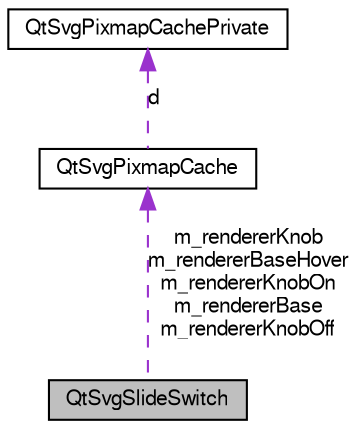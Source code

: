 digraph G
{
  edge [fontname="FreeSans",fontsize="10",labelfontname="FreeSans",labelfontsize="10"];
  node [fontname="FreeSans",fontsize="10",shape=record];
  Node1 [label="QtSvgSlideSwitch",height=0.2,width=0.4,color="black", fillcolor="grey75", style="filled" fontcolor="black"];
  Node2 -> Node1 [dir=back,color="darkorchid3",fontsize="10",style="dashed",label="m_rendererKnob\nm_rendererBaseHover\nm_rendererKnobOn\nm_rendererBase\nm_rendererKnobOff",fontname="FreeSans"];
  Node2 [label="QtSvgPixmapCache",height=0.2,width=0.4,color="black", fillcolor="white", style="filled",URL="$classQtSvgPixmapCache.html"];
  Node3 -> Node2 [dir=back,color="darkorchid3",fontsize="10",style="dashed",label="d",fontname="FreeSans"];
  Node3 [label="QtSvgPixmapCachePrivate",height=0.2,width=0.4,color="black", fillcolor="white", style="filled",URL="$classQtSvgPixmapCachePrivate.html"];
}
